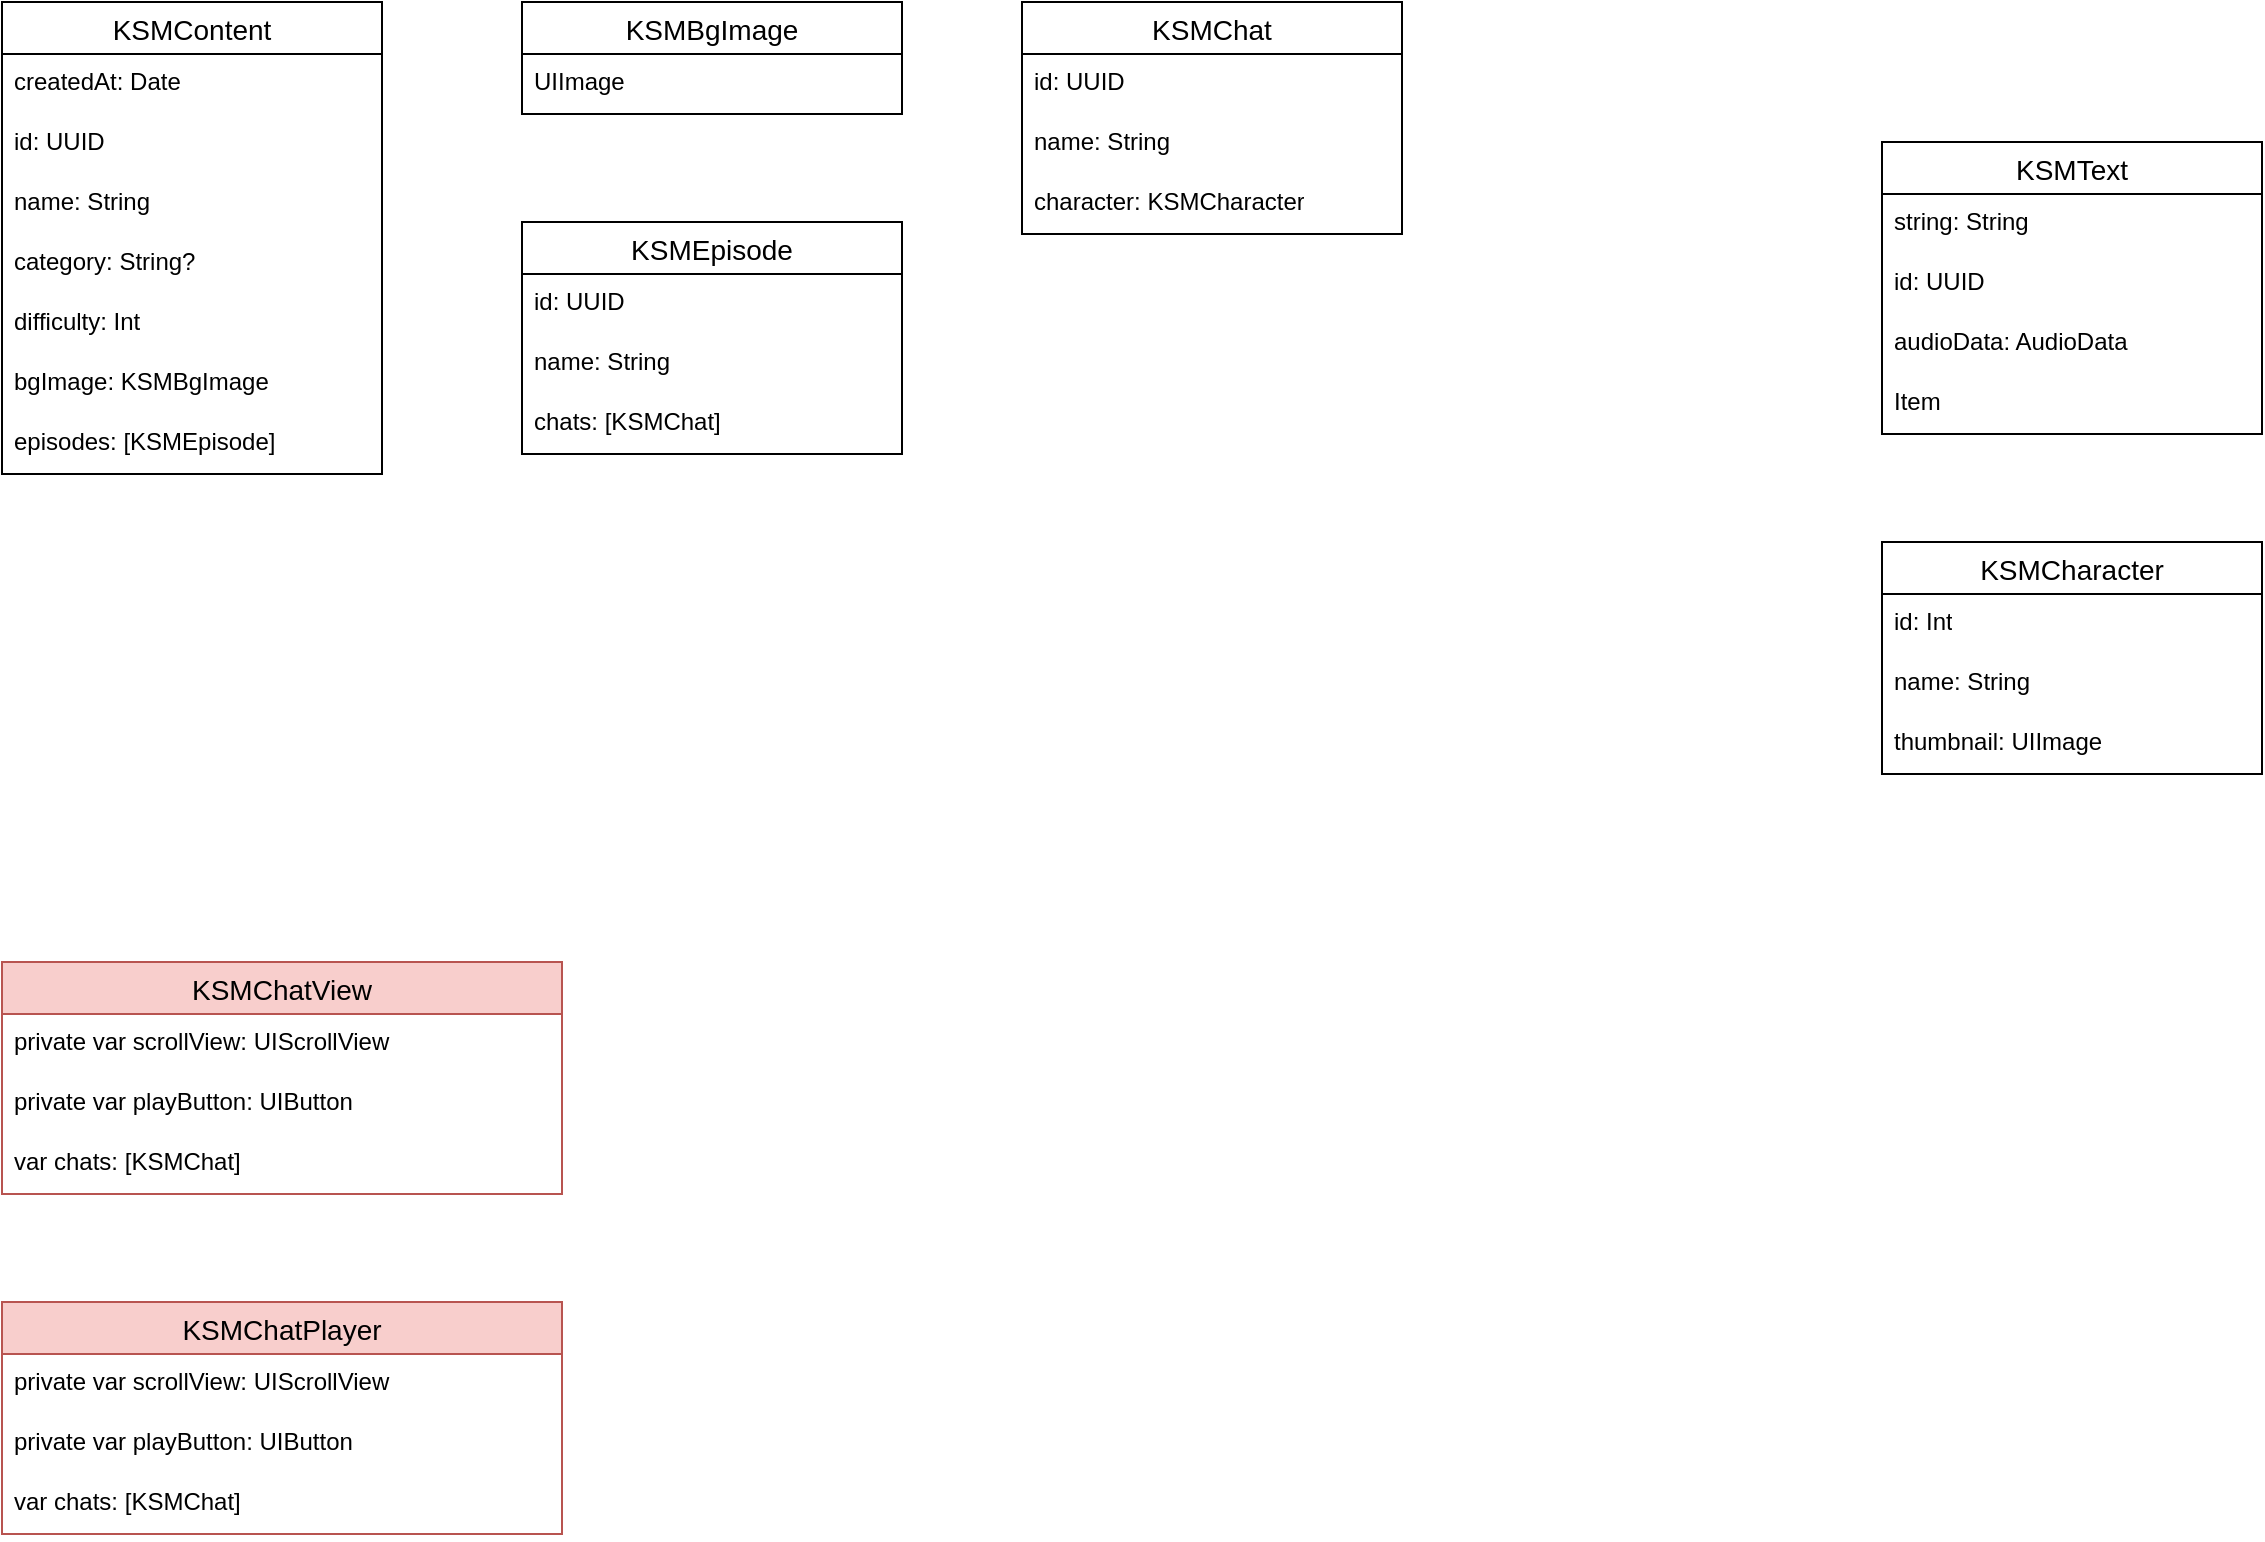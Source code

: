 <mxfile version="21.5.2" type="github">
  <diagram name="Page-1" id="k4zjUz-odNLgLf188_p_">
    <mxGraphModel dx="954" dy="544" grid="1" gridSize="10" guides="1" tooltips="1" connect="1" arrows="1" fold="1" page="1" pageScale="1" pageWidth="850" pageHeight="1100" math="0" shadow="0">
      <root>
        <mxCell id="0" />
        <mxCell id="1" parent="0" />
        <mxCell id="20N4OvMdfqN8g-3ZH7_3-3" value="KSMContent" style="swimlane;fontStyle=0;childLayout=stackLayout;horizontal=1;startSize=26;horizontalStack=0;resizeParent=1;resizeParentMax=0;resizeLast=0;collapsible=1;marginBottom=0;align=center;fontSize=14;" vertex="1" parent="1">
          <mxGeometry x="50" y="110" width="190" height="236" as="geometry" />
        </mxCell>
        <mxCell id="20N4OvMdfqN8g-3ZH7_3-4" value="createdAt: Date" style="text;strokeColor=none;fillColor=none;spacingLeft=4;spacingRight=4;overflow=hidden;rotatable=0;points=[[0,0.5],[1,0.5]];portConstraint=eastwest;fontSize=12;whiteSpace=wrap;html=1;" vertex="1" parent="20N4OvMdfqN8g-3ZH7_3-3">
          <mxGeometry y="26" width="190" height="30" as="geometry" />
        </mxCell>
        <mxCell id="20N4OvMdfqN8g-3ZH7_3-5" value="id: UUID" style="text;strokeColor=none;fillColor=none;spacingLeft=4;spacingRight=4;overflow=hidden;rotatable=0;points=[[0,0.5],[1,0.5]];portConstraint=eastwest;fontSize=12;whiteSpace=wrap;html=1;" vertex="1" parent="20N4OvMdfqN8g-3ZH7_3-3">
          <mxGeometry y="56" width="190" height="30" as="geometry" />
        </mxCell>
        <mxCell id="20N4OvMdfqN8g-3ZH7_3-6" value="name: String" style="text;strokeColor=none;fillColor=none;spacingLeft=4;spacingRight=4;overflow=hidden;rotatable=0;points=[[0,0.5],[1,0.5]];portConstraint=eastwest;fontSize=12;whiteSpace=wrap;html=1;" vertex="1" parent="20N4OvMdfqN8g-3ZH7_3-3">
          <mxGeometry y="86" width="190" height="30" as="geometry" />
        </mxCell>
        <mxCell id="20N4OvMdfqN8g-3ZH7_3-23" value="category: String?" style="text;strokeColor=none;fillColor=none;spacingLeft=4;spacingRight=4;overflow=hidden;rotatable=0;points=[[0,0.5],[1,0.5]];portConstraint=eastwest;fontSize=12;whiteSpace=wrap;html=1;" vertex="1" parent="20N4OvMdfqN8g-3ZH7_3-3">
          <mxGeometry y="116" width="190" height="30" as="geometry" />
        </mxCell>
        <mxCell id="20N4OvMdfqN8g-3ZH7_3-24" value="difficulty: Int" style="text;strokeColor=none;fillColor=none;spacingLeft=4;spacingRight=4;overflow=hidden;rotatable=0;points=[[0,0.5],[1,0.5]];portConstraint=eastwest;fontSize=12;whiteSpace=wrap;html=1;" vertex="1" parent="20N4OvMdfqN8g-3ZH7_3-3">
          <mxGeometry y="146" width="190" height="30" as="geometry" />
        </mxCell>
        <mxCell id="20N4OvMdfqN8g-3ZH7_3-33" value="bgImage: KSMBgImage" style="text;strokeColor=none;fillColor=none;spacingLeft=4;spacingRight=4;overflow=hidden;rotatable=0;points=[[0,0.5],[1,0.5]];portConstraint=eastwest;fontSize=12;whiteSpace=wrap;html=1;" vertex="1" parent="20N4OvMdfqN8g-3ZH7_3-3">
          <mxGeometry y="176" width="190" height="30" as="geometry" />
        </mxCell>
        <mxCell id="20N4OvMdfqN8g-3ZH7_3-34" value="episodes: [KSMEpisode]" style="text;strokeColor=none;fillColor=none;spacingLeft=4;spacingRight=4;overflow=hidden;rotatable=0;points=[[0,0.5],[1,0.5]];portConstraint=eastwest;fontSize=12;whiteSpace=wrap;html=1;" vertex="1" parent="20N4OvMdfqN8g-3ZH7_3-3">
          <mxGeometry y="206" width="190" height="30" as="geometry" />
        </mxCell>
        <mxCell id="20N4OvMdfqN8g-3ZH7_3-7" value="KSMBgImage" style="swimlane;fontStyle=0;childLayout=stackLayout;horizontal=1;startSize=26;horizontalStack=0;resizeParent=1;resizeParentMax=0;resizeLast=0;collapsible=1;marginBottom=0;align=center;fontSize=14;" vertex="1" parent="1">
          <mxGeometry x="310" y="110" width="190" height="56" as="geometry" />
        </mxCell>
        <mxCell id="20N4OvMdfqN8g-3ZH7_3-8" value="UIImage" style="text;strokeColor=none;fillColor=none;spacingLeft=4;spacingRight=4;overflow=hidden;rotatable=0;points=[[0,0.5],[1,0.5]];portConstraint=eastwest;fontSize=12;whiteSpace=wrap;html=1;" vertex="1" parent="20N4OvMdfqN8g-3ZH7_3-7">
          <mxGeometry y="26" width="190" height="30" as="geometry" />
        </mxCell>
        <mxCell id="20N4OvMdfqN8g-3ZH7_3-11" value="KSMText" style="swimlane;fontStyle=0;childLayout=stackLayout;horizontal=1;startSize=26;horizontalStack=0;resizeParent=1;resizeParentMax=0;resizeLast=0;collapsible=1;marginBottom=0;align=center;fontSize=14;" vertex="1" parent="1">
          <mxGeometry x="990" y="180" width="190" height="146" as="geometry" />
        </mxCell>
        <mxCell id="20N4OvMdfqN8g-3ZH7_3-12" value="string: String" style="text;strokeColor=none;fillColor=none;spacingLeft=4;spacingRight=4;overflow=hidden;rotatable=0;points=[[0,0.5],[1,0.5]];portConstraint=eastwest;fontSize=12;whiteSpace=wrap;html=1;" vertex="1" parent="20N4OvMdfqN8g-3ZH7_3-11">
          <mxGeometry y="26" width="190" height="30" as="geometry" />
        </mxCell>
        <mxCell id="20N4OvMdfqN8g-3ZH7_3-13" value="id: UUID" style="text;strokeColor=none;fillColor=none;spacingLeft=4;spacingRight=4;overflow=hidden;rotatable=0;points=[[0,0.5],[1,0.5]];portConstraint=eastwest;fontSize=12;whiteSpace=wrap;html=1;" vertex="1" parent="20N4OvMdfqN8g-3ZH7_3-11">
          <mxGeometry y="56" width="190" height="30" as="geometry" />
        </mxCell>
        <mxCell id="20N4OvMdfqN8g-3ZH7_3-14" value="audioData: AudioData" style="text;strokeColor=none;fillColor=none;spacingLeft=4;spacingRight=4;overflow=hidden;rotatable=0;points=[[0,0.5],[1,0.5]];portConstraint=eastwest;fontSize=12;whiteSpace=wrap;html=1;" vertex="1" parent="20N4OvMdfqN8g-3ZH7_3-11">
          <mxGeometry y="86" width="190" height="30" as="geometry" />
        </mxCell>
        <mxCell id="20N4OvMdfqN8g-3ZH7_3-18" value="Item" style="text;strokeColor=none;fillColor=none;spacingLeft=4;spacingRight=4;overflow=hidden;rotatable=0;points=[[0,0.5],[1,0.5]];portConstraint=eastwest;fontSize=12;whiteSpace=wrap;html=1;" vertex="1" parent="20N4OvMdfqN8g-3ZH7_3-11">
          <mxGeometry y="116" width="190" height="30" as="geometry" />
        </mxCell>
        <mxCell id="20N4OvMdfqN8g-3ZH7_3-19" value="KSMEpisode" style="swimlane;fontStyle=0;childLayout=stackLayout;horizontal=1;startSize=26;horizontalStack=0;resizeParent=1;resizeParentMax=0;resizeLast=0;collapsible=1;marginBottom=0;align=center;fontSize=14;" vertex="1" parent="1">
          <mxGeometry x="310" y="220" width="190" height="116" as="geometry" />
        </mxCell>
        <mxCell id="20N4OvMdfqN8g-3ZH7_3-20" value="id: UUID" style="text;strokeColor=none;fillColor=none;spacingLeft=4;spacingRight=4;overflow=hidden;rotatable=0;points=[[0,0.5],[1,0.5]];portConstraint=eastwest;fontSize=12;whiteSpace=wrap;html=1;" vertex="1" parent="20N4OvMdfqN8g-3ZH7_3-19">
          <mxGeometry y="26" width="190" height="30" as="geometry" />
        </mxCell>
        <mxCell id="20N4OvMdfqN8g-3ZH7_3-21" value="name: String" style="text;strokeColor=none;fillColor=none;spacingLeft=4;spacingRight=4;overflow=hidden;rotatable=0;points=[[0,0.5],[1,0.5]];portConstraint=eastwest;fontSize=12;whiteSpace=wrap;html=1;" vertex="1" parent="20N4OvMdfqN8g-3ZH7_3-19">
          <mxGeometry y="56" width="190" height="30" as="geometry" />
        </mxCell>
        <mxCell id="20N4OvMdfqN8g-3ZH7_3-35" value="chats: [KSMChat]" style="text;strokeColor=none;fillColor=none;spacingLeft=4;spacingRight=4;overflow=hidden;rotatable=0;points=[[0,0.5],[1,0.5]];portConstraint=eastwest;fontSize=12;whiteSpace=wrap;html=1;" vertex="1" parent="20N4OvMdfqN8g-3ZH7_3-19">
          <mxGeometry y="86" width="190" height="30" as="geometry" />
        </mxCell>
        <mxCell id="20N4OvMdfqN8g-3ZH7_3-26" value="KSMChat" style="swimlane;fontStyle=0;childLayout=stackLayout;horizontal=1;startSize=26;horizontalStack=0;resizeParent=1;resizeParentMax=0;resizeLast=0;collapsible=1;marginBottom=0;align=center;fontSize=14;" vertex="1" parent="1">
          <mxGeometry x="560" y="110" width="190" height="116" as="geometry" />
        </mxCell>
        <mxCell id="20N4OvMdfqN8g-3ZH7_3-28" value="id: UUID" style="text;strokeColor=none;fillColor=none;spacingLeft=4;spacingRight=4;overflow=hidden;rotatable=0;points=[[0,0.5],[1,0.5]];portConstraint=eastwest;fontSize=12;whiteSpace=wrap;html=1;" vertex="1" parent="20N4OvMdfqN8g-3ZH7_3-26">
          <mxGeometry y="26" width="190" height="30" as="geometry" />
        </mxCell>
        <mxCell id="20N4OvMdfqN8g-3ZH7_3-29" value="name: String" style="text;strokeColor=none;fillColor=none;spacingLeft=4;spacingRight=4;overflow=hidden;rotatable=0;points=[[0,0.5],[1,0.5]];portConstraint=eastwest;fontSize=12;whiteSpace=wrap;html=1;" vertex="1" parent="20N4OvMdfqN8g-3ZH7_3-26">
          <mxGeometry y="56" width="190" height="30" as="geometry" />
        </mxCell>
        <mxCell id="20N4OvMdfqN8g-3ZH7_3-32" value="character: KSMCharacter" style="text;strokeColor=none;fillColor=none;spacingLeft=4;spacingRight=4;overflow=hidden;rotatable=0;points=[[0,0.5],[1,0.5]];portConstraint=eastwest;fontSize=12;whiteSpace=wrap;html=1;" vertex="1" parent="20N4OvMdfqN8g-3ZH7_3-26">
          <mxGeometry y="86" width="190" height="30" as="geometry" />
        </mxCell>
        <mxCell id="20N4OvMdfqN8g-3ZH7_3-36" value="KSMCharacter" style="swimlane;fontStyle=0;childLayout=stackLayout;horizontal=1;startSize=26;horizontalStack=0;resizeParent=1;resizeParentMax=0;resizeLast=0;collapsible=1;marginBottom=0;align=center;fontSize=14;" vertex="1" parent="1">
          <mxGeometry x="990" y="380" width="190" height="116" as="geometry" />
        </mxCell>
        <mxCell id="20N4OvMdfqN8g-3ZH7_3-37" value="id: Int" style="text;strokeColor=none;fillColor=none;spacingLeft=4;spacingRight=4;overflow=hidden;rotatable=0;points=[[0,0.5],[1,0.5]];portConstraint=eastwest;fontSize=12;whiteSpace=wrap;html=1;" vertex="1" parent="20N4OvMdfqN8g-3ZH7_3-36">
          <mxGeometry y="26" width="190" height="30" as="geometry" />
        </mxCell>
        <mxCell id="20N4OvMdfqN8g-3ZH7_3-38" value="name: String" style="text;strokeColor=none;fillColor=none;spacingLeft=4;spacingRight=4;overflow=hidden;rotatable=0;points=[[0,0.5],[1,0.5]];portConstraint=eastwest;fontSize=12;whiteSpace=wrap;html=1;" vertex="1" parent="20N4OvMdfqN8g-3ZH7_3-36">
          <mxGeometry y="56" width="190" height="30" as="geometry" />
        </mxCell>
        <mxCell id="20N4OvMdfqN8g-3ZH7_3-39" value="thumbnail: UIImage" style="text;strokeColor=none;fillColor=none;spacingLeft=4;spacingRight=4;overflow=hidden;rotatable=0;points=[[0,0.5],[1,0.5]];portConstraint=eastwest;fontSize=12;whiteSpace=wrap;html=1;" vertex="1" parent="20N4OvMdfqN8g-3ZH7_3-36">
          <mxGeometry y="86" width="190" height="30" as="geometry" />
        </mxCell>
        <mxCell id="20N4OvMdfqN8g-3ZH7_3-40" value="KSMChatView" style="swimlane;fontStyle=0;childLayout=stackLayout;horizontal=1;startSize=26;horizontalStack=0;resizeParent=1;resizeParentMax=0;resizeLast=0;collapsible=1;marginBottom=0;align=center;fontSize=14;fillColor=#f8cecc;strokeColor=#b85450;" vertex="1" parent="1">
          <mxGeometry x="50" y="590" width="280" height="116" as="geometry" />
        </mxCell>
        <mxCell id="20N4OvMdfqN8g-3ZH7_3-41" value="private var scrollView: UIScrollView" style="text;strokeColor=none;fillColor=none;spacingLeft=4;spacingRight=4;overflow=hidden;rotatable=0;points=[[0,0.5],[1,0.5]];portConstraint=eastwest;fontSize=12;whiteSpace=wrap;html=1;" vertex="1" parent="20N4OvMdfqN8g-3ZH7_3-40">
          <mxGeometry y="26" width="280" height="30" as="geometry" />
        </mxCell>
        <mxCell id="20N4OvMdfqN8g-3ZH7_3-42" value="private var playButton: UIButton" style="text;strokeColor=none;fillColor=none;spacingLeft=4;spacingRight=4;overflow=hidden;rotatable=0;points=[[0,0.5],[1,0.5]];portConstraint=eastwest;fontSize=12;whiteSpace=wrap;html=1;" vertex="1" parent="20N4OvMdfqN8g-3ZH7_3-40">
          <mxGeometry y="56" width="280" height="30" as="geometry" />
        </mxCell>
        <mxCell id="20N4OvMdfqN8g-3ZH7_3-43" value="var chats: [KSMChat]" style="text;strokeColor=none;fillColor=none;spacingLeft=4;spacingRight=4;overflow=hidden;rotatable=0;points=[[0,0.5],[1,0.5]];portConstraint=eastwest;fontSize=12;whiteSpace=wrap;html=1;" vertex="1" parent="20N4OvMdfqN8g-3ZH7_3-40">
          <mxGeometry y="86" width="280" height="30" as="geometry" />
        </mxCell>
        <mxCell id="20N4OvMdfqN8g-3ZH7_3-48" value="KSMChatPlayer" style="swimlane;fontStyle=0;childLayout=stackLayout;horizontal=1;startSize=26;horizontalStack=0;resizeParent=1;resizeParentMax=0;resizeLast=0;collapsible=1;marginBottom=0;align=center;fontSize=14;fillColor=#f8cecc;strokeColor=#b85450;" vertex="1" parent="1">
          <mxGeometry x="50" y="760" width="280" height="116" as="geometry" />
        </mxCell>
        <mxCell id="20N4OvMdfqN8g-3ZH7_3-49" value="private var scrollView: UIScrollView" style="text;strokeColor=none;fillColor=none;spacingLeft=4;spacingRight=4;overflow=hidden;rotatable=0;points=[[0,0.5],[1,0.5]];portConstraint=eastwest;fontSize=12;whiteSpace=wrap;html=1;" vertex="1" parent="20N4OvMdfqN8g-3ZH7_3-48">
          <mxGeometry y="26" width="280" height="30" as="geometry" />
        </mxCell>
        <mxCell id="20N4OvMdfqN8g-3ZH7_3-50" value="private var playButton: UIButton" style="text;strokeColor=none;fillColor=none;spacingLeft=4;spacingRight=4;overflow=hidden;rotatable=0;points=[[0,0.5],[1,0.5]];portConstraint=eastwest;fontSize=12;whiteSpace=wrap;html=1;" vertex="1" parent="20N4OvMdfqN8g-3ZH7_3-48">
          <mxGeometry y="56" width="280" height="30" as="geometry" />
        </mxCell>
        <mxCell id="20N4OvMdfqN8g-3ZH7_3-51" value="var chats: [KSMChat]" style="text;strokeColor=none;fillColor=none;spacingLeft=4;spacingRight=4;overflow=hidden;rotatable=0;points=[[0,0.5],[1,0.5]];portConstraint=eastwest;fontSize=12;whiteSpace=wrap;html=1;" vertex="1" parent="20N4OvMdfqN8g-3ZH7_3-48">
          <mxGeometry y="86" width="280" height="30" as="geometry" />
        </mxCell>
      </root>
    </mxGraphModel>
  </diagram>
</mxfile>
